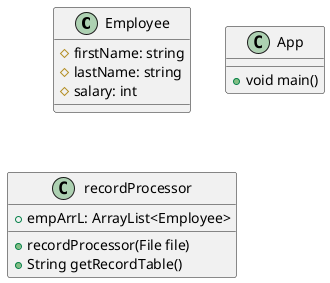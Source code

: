 @startuml
class Employee{
    #firstName: string
    #lastName: string
    #salary: int
}

class App {
    +void main()
}

class recordProcessor {
    +empArrL: ArrayList<Employee>
    +recordProcessor(File file)
    +String getRecordTable()
}

@enduml
